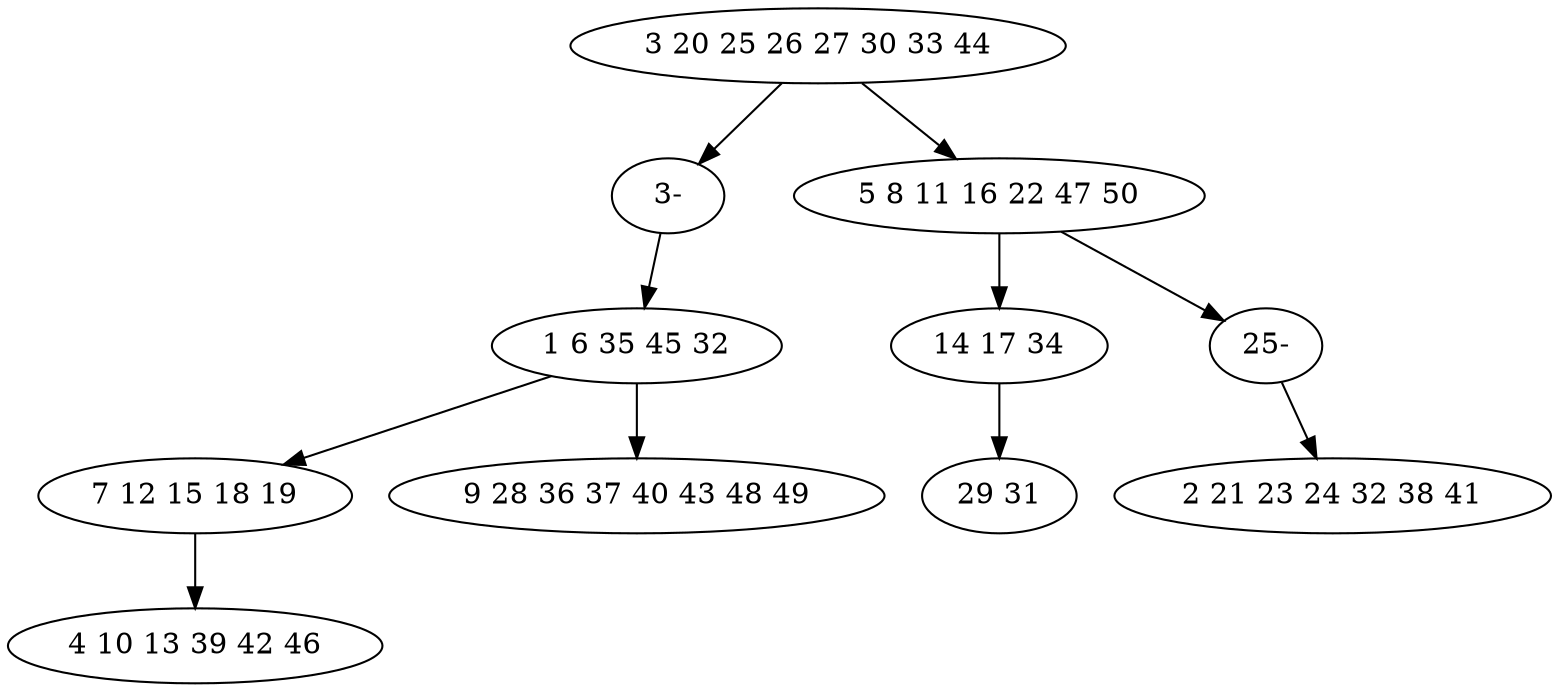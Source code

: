 digraph true_tree {
	"0" -> "9"
	"0" -> "2"
	"1" -> "3"
	"2" -> "4"
	"4" -> "5"
	"2" -> "10"
	"1" -> "7"
	"3" -> "8"
	"9" -> "1"
	"10" -> "6"
	"0" [label="3 20 25 26 27 30 33 44"];
	"1" [label="1 6 35 45 32"];
	"2" [label="5 8 11 16 22 47 50"];
	"3" [label="7 12 15 18 19"];
	"4" [label="14 17 34"];
	"5" [label="29 31"];
	"6" [label="2 21 23 24 32 38 41"];
	"7" [label="9 28 36 37 40 43 48 49"];
	"8" [label="4 10 13 39 42 46"];
	"9" [label="3-"];
	"10" [label="25-"];
}
